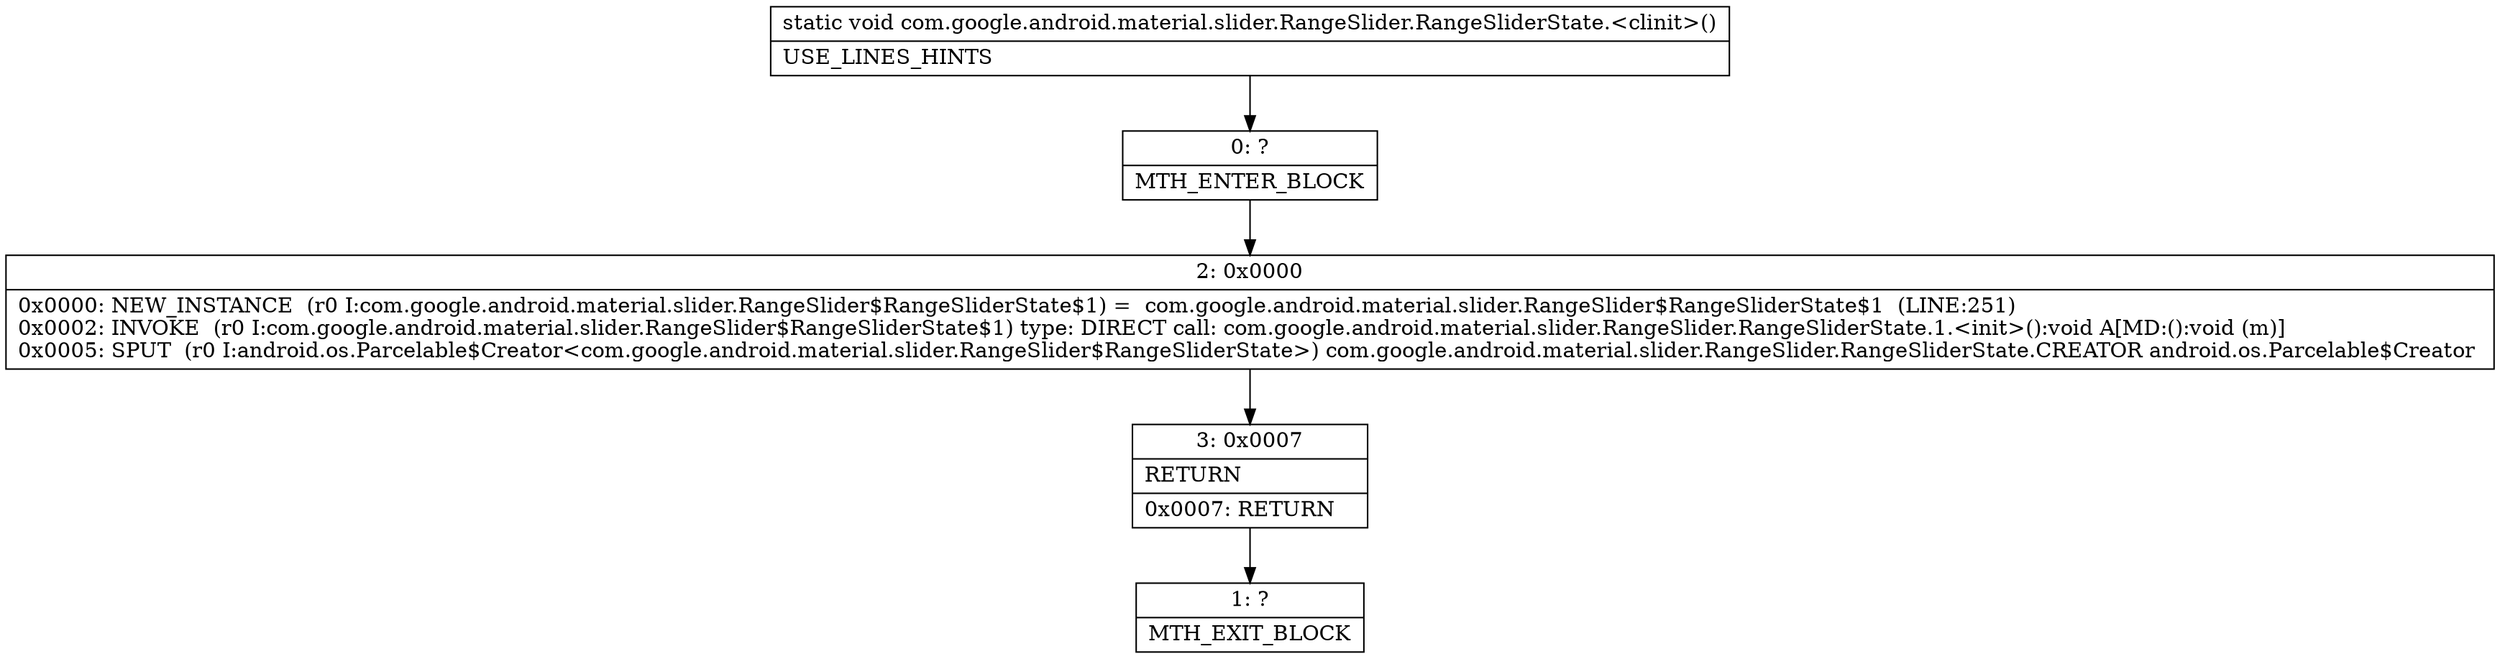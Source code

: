 digraph "CFG forcom.google.android.material.slider.RangeSlider.RangeSliderState.\<clinit\>()V" {
Node_0 [shape=record,label="{0\:\ ?|MTH_ENTER_BLOCK\l}"];
Node_2 [shape=record,label="{2\:\ 0x0000|0x0000: NEW_INSTANCE  (r0 I:com.google.android.material.slider.RangeSlider$RangeSliderState$1) =  com.google.android.material.slider.RangeSlider$RangeSliderState$1  (LINE:251)\l0x0002: INVOKE  (r0 I:com.google.android.material.slider.RangeSlider$RangeSliderState$1) type: DIRECT call: com.google.android.material.slider.RangeSlider.RangeSliderState.1.\<init\>():void A[MD:():void (m)]\l0x0005: SPUT  (r0 I:android.os.Parcelable$Creator\<com.google.android.material.slider.RangeSlider$RangeSliderState\>) com.google.android.material.slider.RangeSlider.RangeSliderState.CREATOR android.os.Parcelable$Creator \l}"];
Node_3 [shape=record,label="{3\:\ 0x0007|RETURN\l|0x0007: RETURN   \l}"];
Node_1 [shape=record,label="{1\:\ ?|MTH_EXIT_BLOCK\l}"];
MethodNode[shape=record,label="{static void com.google.android.material.slider.RangeSlider.RangeSliderState.\<clinit\>()  | USE_LINES_HINTS\l}"];
MethodNode -> Node_0;Node_0 -> Node_2;
Node_2 -> Node_3;
Node_3 -> Node_1;
}

